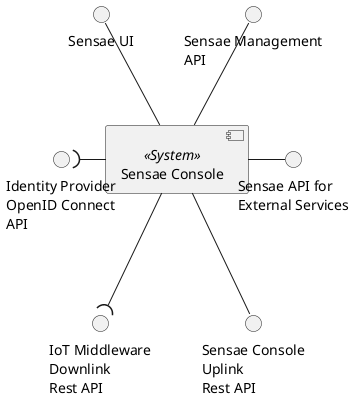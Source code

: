 @startuml logical-view-v2

skinparam Monochrome true
skinparam sequenceMessageAlign center
skinparam componentStyle uml2
skinparam packageStyle rectangle

[Sensae Console] as S <<System>>

() "Sensae UI" as UI
() "Sensae Management\nAPI" as API
() "Sensae API for\nExternal Services" as DATA_API
() "IoT Middleware\nDownlink\nRest API" as OUT_ENDPOINT
() "Sensae Console\nUplink\nRest API" as IN_ENDPOINT
() "Identity Provider\nOpenID Connect\nAPI" as OPEN_ID

UI -- S
API -- S
S - DATA_API
OPEN_ID )- S
S -- IN_ENDPOINT

S --( OUT_ENDPOINT

@enduml
